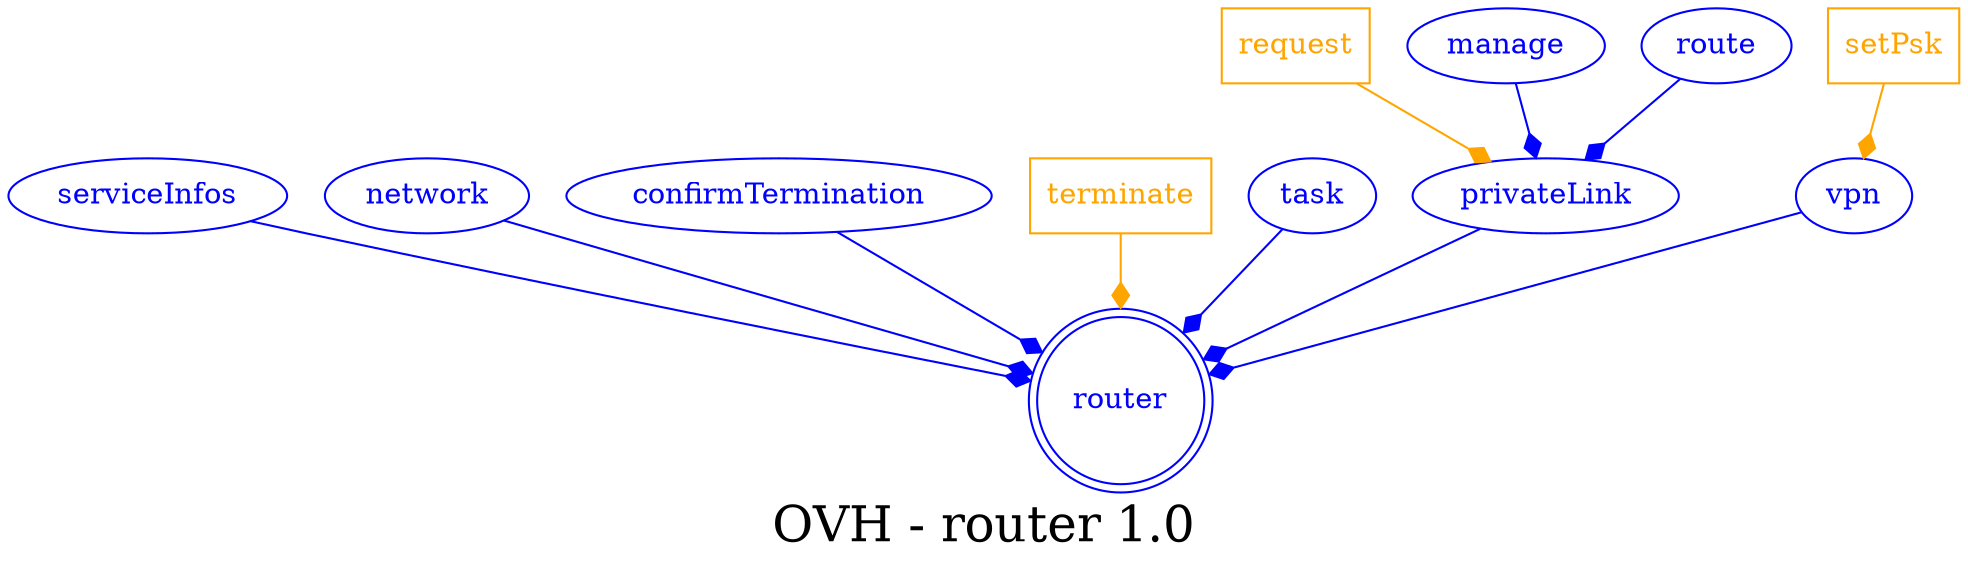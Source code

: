 digraph LexiconGraph {
graph[label="OVH - router 1.0", fontsize=24]
splines=true
"router" [color=blue, fontcolor=blue, shape=doublecircle]
"serviceInfos" -> "router" [color=blue, fontcolor=blue, arrowhead=diamond, arrowtail=none]
"serviceInfos" [color=blue, fontcolor=blue, shape=ellipse]
"network" -> "router" [color=blue, fontcolor=blue, arrowhead=diamond, arrowtail=none]
"network" [color=blue, fontcolor=blue, shape=ellipse]
"confirmTermination" -> "router" [color=blue, fontcolor=blue, arrowhead=diamond, arrowtail=none]
"confirmTermination" [color=blue, fontcolor=blue, shape=ellipse]
"terminate" [color=orange, fontcolor=orange, shape=box]
"terminate" -> "router" [color=orange, fontcolor=orange, arrowhead=diamond, arrowtail=none]
"task" -> "router" [color=blue, fontcolor=blue, arrowhead=diamond, arrowtail=none]
"task" [color=blue, fontcolor=blue, shape=ellipse]
"privateLink" -> "router" [color=blue, fontcolor=blue, arrowhead=diamond, arrowtail=none]
"privateLink" [color=blue, fontcolor=blue, shape=ellipse]
"request" [color=orange, fontcolor=orange, shape=box]
"request" -> "privateLink" [color=orange, fontcolor=orange, arrowhead=diamond, arrowtail=none]
"manage" -> "privateLink" [color=blue, fontcolor=blue, arrowhead=diamond, arrowtail=none]
"manage" [color=blue, fontcolor=blue, shape=ellipse]
"route" -> "privateLink" [color=blue, fontcolor=blue, arrowhead=diamond, arrowtail=none]
"route" [color=blue, fontcolor=blue, shape=ellipse]
"vpn" -> "router" [color=blue, fontcolor=blue, arrowhead=diamond, arrowtail=none]
"vpn" [color=blue, fontcolor=blue, shape=ellipse]
"setPsk" [color=orange, fontcolor=orange, shape=box]
"setPsk" -> "vpn" [color=orange, fontcolor=orange, arrowhead=diamond, arrowtail=none]
}
